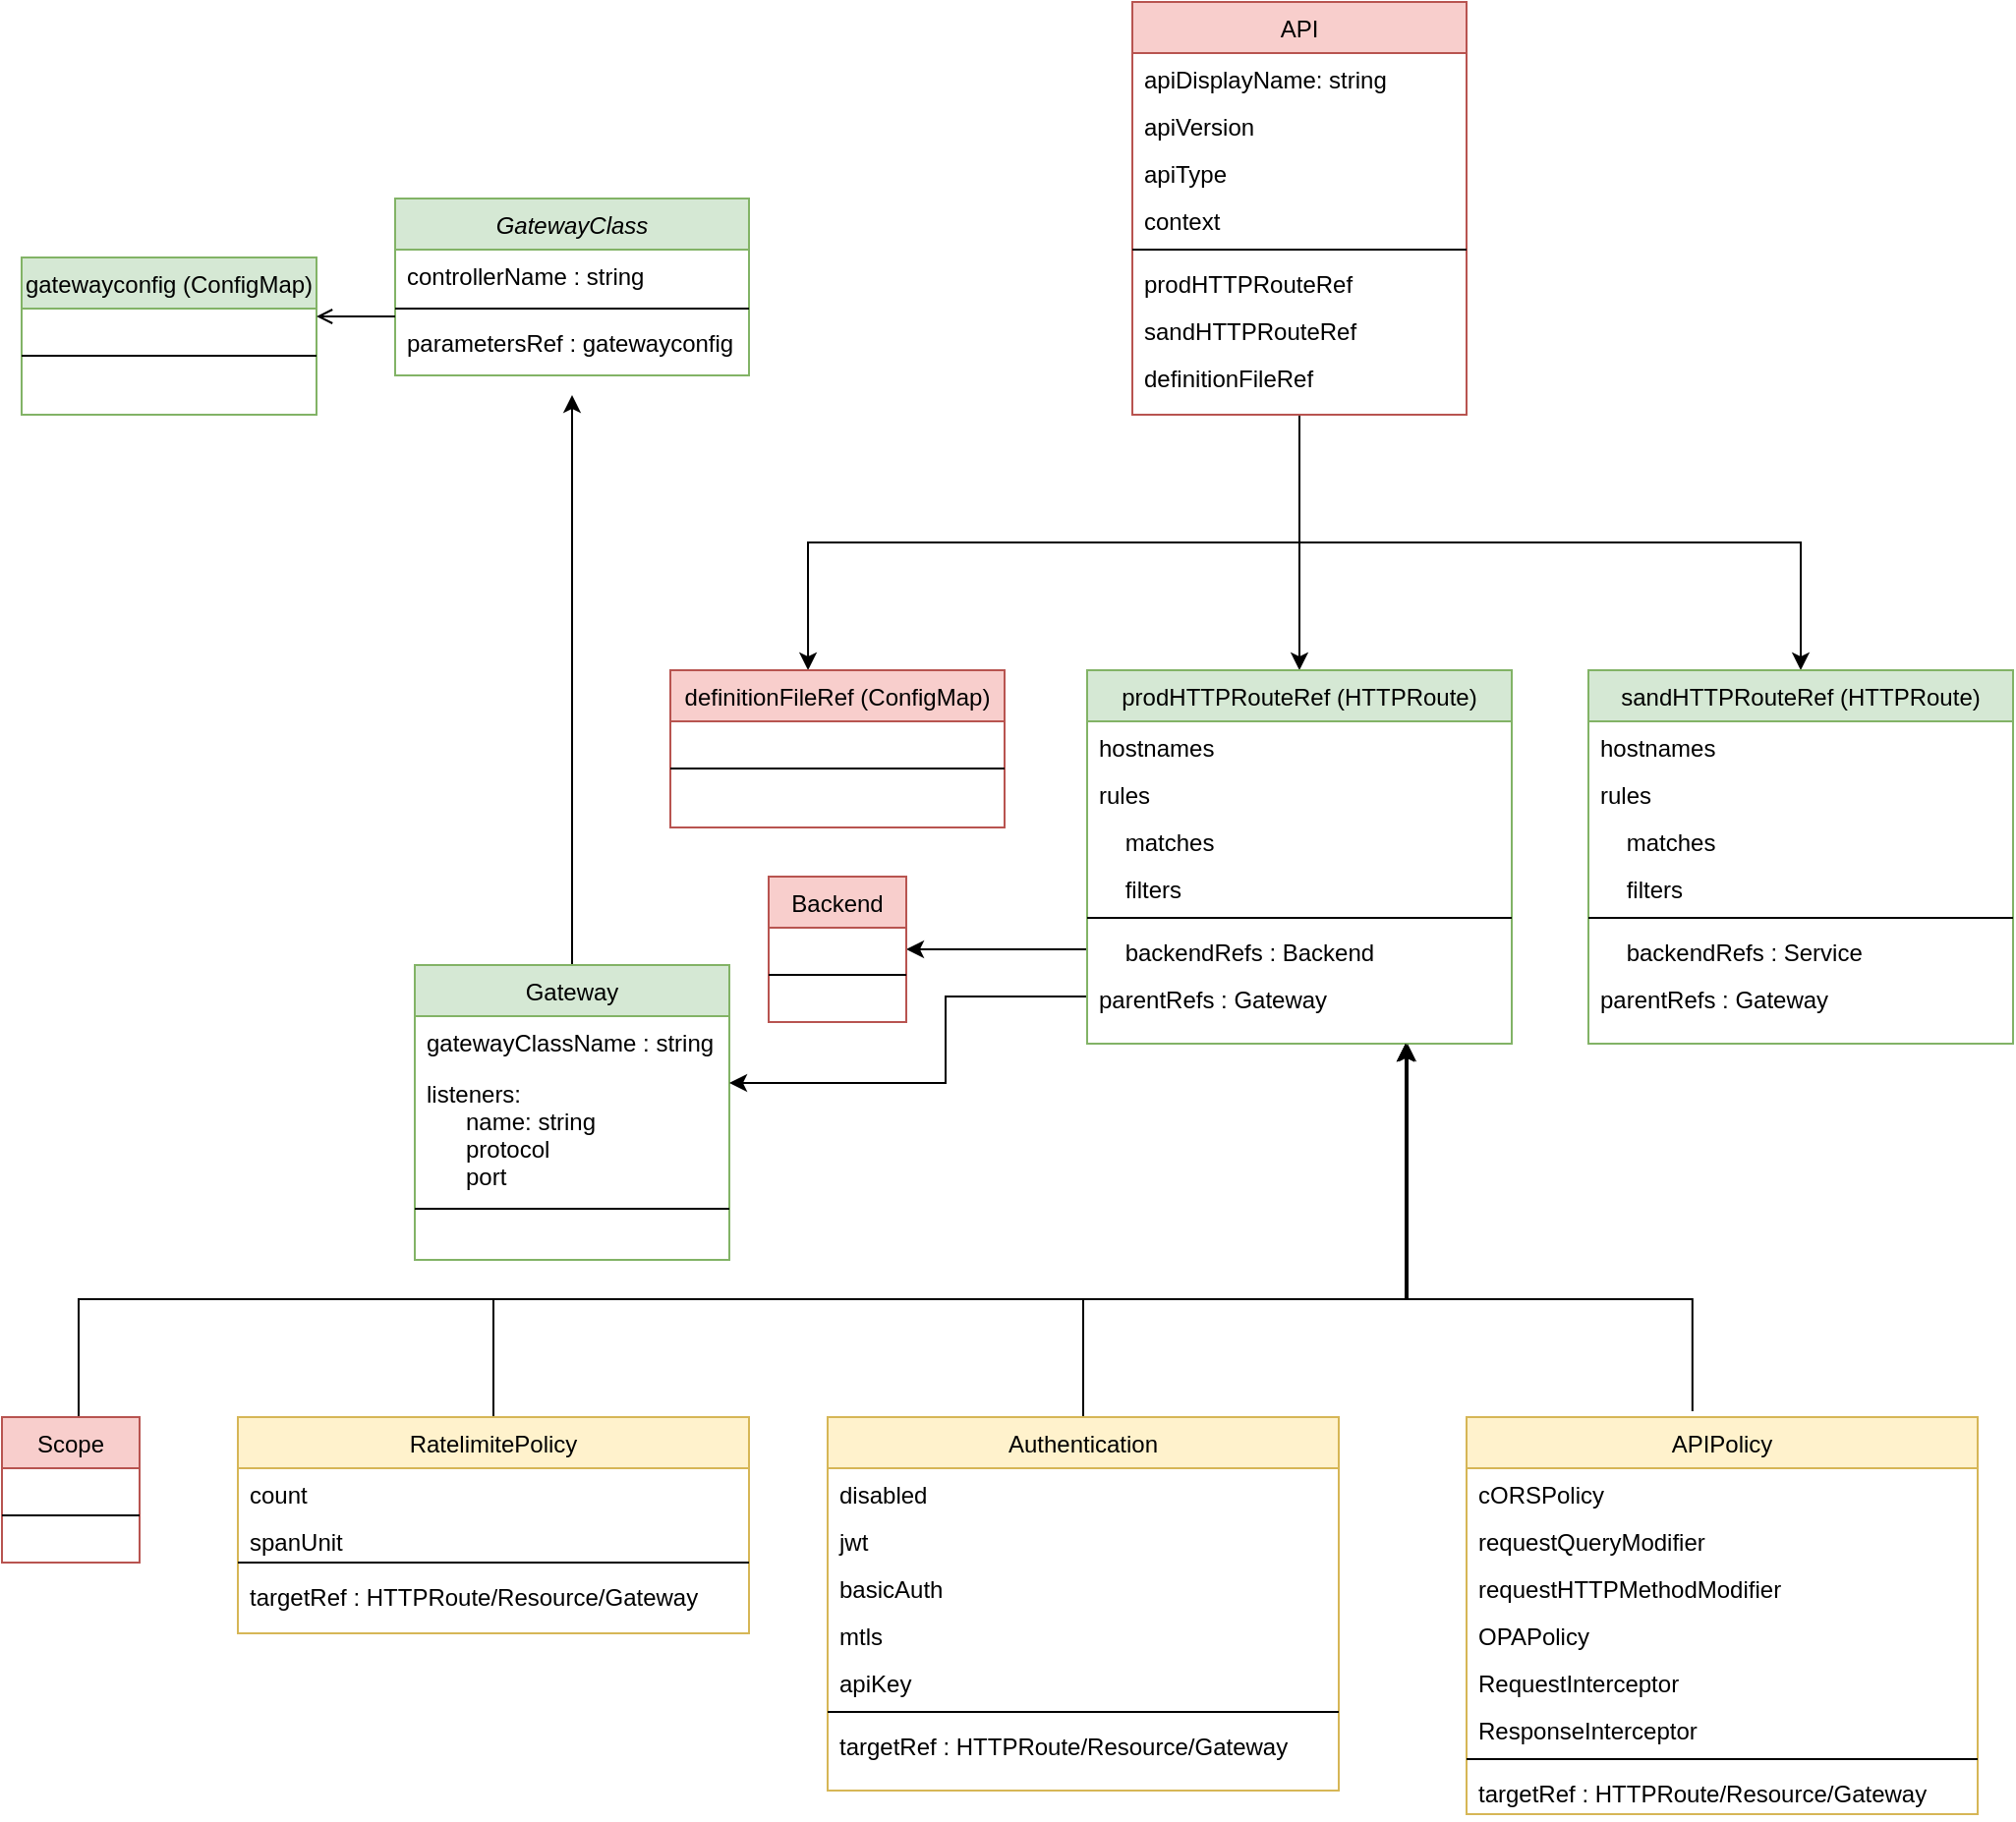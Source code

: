 <mxfile version="20.8.5" type="device"><diagram id="C5RBs43oDa-KdzZeNtuy" name="Page-1"><mxGraphModel dx="2069" dy="828" grid="1" gridSize="10" guides="1" tooltips="1" connect="1" arrows="1" fold="1" page="1" pageScale="1" pageWidth="827" pageHeight="1169" math="0" shadow="0"><root><mxCell id="WIyWlLk6GJQsqaUBKTNV-0"/><mxCell id="WIyWlLk6GJQsqaUBKTNV-1" parent="WIyWlLk6GJQsqaUBKTNV-0"/><mxCell id="nmCX1HU52F9oMf6bqaSX-96" style="edgeStyle=orthogonalEdgeStyle;rounded=0;orthogonalLoop=1;jettySize=auto;html=1;" parent="WIyWlLk6GJQsqaUBKTNV-1" source="zkfFHV4jXpPFQw0GAbJ--6" edge="1"><mxGeometry relative="1" as="geometry"><mxPoint x="-60" y="470" as="targetPoint"/></mxGeometry></mxCell><mxCell id="zkfFHV4jXpPFQw0GAbJ--6" value="Gateway" style="swimlane;fontStyle=0;align=center;verticalAlign=top;childLayout=stackLayout;horizontal=1;startSize=26;horizontalStack=0;resizeParent=1;resizeLast=0;collapsible=1;marginBottom=0;rounded=0;shadow=0;strokeWidth=1;fillColor=#d5e8d4;strokeColor=#82b366;" parent="WIyWlLk6GJQsqaUBKTNV-1" vertex="1"><mxGeometry x="-140" y="760" width="160" height="150" as="geometry"><mxRectangle x="130" y="380" width="160" height="26" as="alternateBounds"/></mxGeometry></mxCell><mxCell id="zkfFHV4jXpPFQw0GAbJ--7" value="gatewayClassName : string" style="text;align=left;verticalAlign=top;spacingLeft=4;spacingRight=4;overflow=hidden;rotatable=0;points=[[0,0.5],[1,0.5]];portConstraint=eastwest;" parent="zkfFHV4jXpPFQw0GAbJ--6" vertex="1"><mxGeometry y="26" width="160" height="26" as="geometry"/></mxCell><mxCell id="zkfFHV4jXpPFQw0GAbJ--8" value="listeners:&#10;      name: string&#10;      protocol&#10;      port&#10;" style="text;align=left;verticalAlign=top;spacingLeft=4;spacingRight=4;overflow=hidden;rotatable=0;points=[[0,0.5],[1,0.5]];portConstraint=eastwest;rounded=0;shadow=0;html=0;" parent="zkfFHV4jXpPFQw0GAbJ--6" vertex="1"><mxGeometry y="52" width="160" height="68" as="geometry"/></mxCell><mxCell id="zkfFHV4jXpPFQw0GAbJ--9" value="" style="line;html=1;strokeWidth=1;align=left;verticalAlign=middle;spacingTop=-1;spacingLeft=3;spacingRight=3;rotatable=0;labelPosition=right;points=[];portConstraint=eastwest;" parent="zkfFHV4jXpPFQw0GAbJ--6" vertex="1"><mxGeometry y="120" width="160" height="8" as="geometry"/></mxCell><mxCell id="nmCX1HU52F9oMf6bqaSX-47" style="edgeStyle=orthogonalEdgeStyle;rounded=0;orthogonalLoop=1;jettySize=auto;html=1;exitX=0.5;exitY=1;exitDx=0;exitDy=0;entryX=0.412;entryY=0;entryDx=0;entryDy=0;entryPerimeter=0;" parent="WIyWlLk6GJQsqaUBKTNV-1" source="zkfFHV4jXpPFQw0GAbJ--13" target="nmCX1HU52F9oMf6bqaSX-29" edge="1"><mxGeometry relative="1" as="geometry"><mxPoint x="395" y="560" as="targetPoint"/><Array as="points"><mxPoint x="310" y="545"/><mxPoint x="60" y="545"/></Array></mxGeometry></mxCell><mxCell id="nmCX1HU52F9oMf6bqaSX-48" style="edgeStyle=orthogonalEdgeStyle;rounded=0;orthogonalLoop=1;jettySize=auto;html=1;exitX=0.5;exitY=1;exitDx=0;exitDy=0;" parent="WIyWlLk6GJQsqaUBKTNV-1" source="zkfFHV4jXpPFQw0GAbJ--13" target="nmCX1HU52F9oMf6bqaSX-19" edge="1"><mxGeometry relative="1" as="geometry"><Array as="points"><mxPoint x="310" y="570"/><mxPoint x="310" y="570"/></Array></mxGeometry></mxCell><mxCell id="nmCX1HU52F9oMf6bqaSX-49" style="edgeStyle=orthogonalEdgeStyle;rounded=0;orthogonalLoop=1;jettySize=auto;html=1;exitX=0.75;exitY=1;exitDx=0;exitDy=0;entryX=0.5;entryY=0;entryDx=0;entryDy=0;" parent="WIyWlLk6GJQsqaUBKTNV-1" source="zkfFHV4jXpPFQw0GAbJ--13" target="nmCX1HU52F9oMf6bqaSX-35" edge="1"><mxGeometry relative="1" as="geometry"><Array as="points"><mxPoint x="310" y="480"/><mxPoint x="310" y="545"/><mxPoint x="565" y="545"/></Array></mxGeometry></mxCell><mxCell id="zkfFHV4jXpPFQw0GAbJ--13" value="API" style="swimlane;fontStyle=0;align=center;verticalAlign=top;childLayout=stackLayout;horizontal=1;startSize=26;horizontalStack=0;resizeParent=1;resizeLast=0;collapsible=1;marginBottom=0;rounded=0;shadow=0;strokeWidth=1;fillColor=#f8cecc;strokeColor=#b85450;" parent="WIyWlLk6GJQsqaUBKTNV-1" vertex="1"><mxGeometry x="225" y="270" width="170" height="210" as="geometry"><mxRectangle x="340" y="380" width="170" height="26" as="alternateBounds"/></mxGeometry></mxCell><mxCell id="zkfFHV4jXpPFQw0GAbJ--14" value="apiDisplayName: string" style="text;align=left;verticalAlign=top;spacingLeft=4;spacingRight=4;overflow=hidden;rotatable=0;points=[[0,0.5],[1,0.5]];portConstraint=eastwest;" parent="zkfFHV4jXpPFQw0GAbJ--13" vertex="1"><mxGeometry y="26" width="170" height="24" as="geometry"/></mxCell><mxCell id="nmCX1HU52F9oMf6bqaSX-13" value="apiVersion" style="text;align=left;verticalAlign=top;spacingLeft=4;spacingRight=4;overflow=hidden;rotatable=0;points=[[0,0.5],[1,0.5]];portConstraint=eastwest;" parent="zkfFHV4jXpPFQw0GAbJ--13" vertex="1"><mxGeometry y="50" width="170" height="24" as="geometry"/></mxCell><mxCell id="nmCX1HU52F9oMf6bqaSX-17" value="apiType" style="text;align=left;verticalAlign=top;spacingLeft=4;spacingRight=4;overflow=hidden;rotatable=0;points=[[0,0.5],[1,0.5]];portConstraint=eastwest;" parent="zkfFHV4jXpPFQw0GAbJ--13" vertex="1"><mxGeometry y="74" width="170" height="24" as="geometry"/></mxCell><mxCell id="nmCX1HU52F9oMf6bqaSX-18" value="context" style="text;align=left;verticalAlign=top;spacingLeft=4;spacingRight=4;overflow=hidden;rotatable=0;points=[[0,0.5],[1,0.5]];portConstraint=eastwest;" parent="zkfFHV4jXpPFQw0GAbJ--13" vertex="1"><mxGeometry y="98" width="170" height="24" as="geometry"/></mxCell><mxCell id="zkfFHV4jXpPFQw0GAbJ--15" value="" style="line;html=1;strokeWidth=1;align=left;verticalAlign=middle;spacingTop=-1;spacingLeft=3;spacingRight=3;rotatable=0;labelPosition=right;points=[];portConstraint=eastwest;" parent="zkfFHV4jXpPFQw0GAbJ--13" vertex="1"><mxGeometry y="122" width="170" height="8" as="geometry"/></mxCell><mxCell id="nmCX1HU52F9oMf6bqaSX-15" value="prodHTTPRouteRef" style="text;align=left;verticalAlign=top;spacingLeft=4;spacingRight=4;overflow=hidden;rotatable=0;points=[[0,0.5],[1,0.5]];portConstraint=eastwest;" parent="zkfFHV4jXpPFQw0GAbJ--13" vertex="1"><mxGeometry y="130" width="170" height="24" as="geometry"/></mxCell><mxCell id="nmCX1HU52F9oMf6bqaSX-16" value="sandHTTPRouteRef" style="text;align=left;verticalAlign=top;spacingLeft=4;spacingRight=4;overflow=hidden;rotatable=0;points=[[0,0.5],[1,0.5]];portConstraint=eastwest;" parent="zkfFHV4jXpPFQw0GAbJ--13" vertex="1"><mxGeometry y="154" width="170" height="24" as="geometry"/></mxCell><mxCell id="nmCX1HU52F9oMf6bqaSX-14" value="definitionFileRef" style="text;align=left;verticalAlign=top;spacingLeft=4;spacingRight=4;overflow=hidden;rotatable=0;points=[[0,0.5],[1,0.5]];portConstraint=eastwest;" parent="zkfFHV4jXpPFQw0GAbJ--13" vertex="1"><mxGeometry y="178" width="170" height="24" as="geometry"/></mxCell><mxCell id="nmCX1HU52F9oMf6bqaSX-54" style="edgeStyle=orthogonalEdgeStyle;rounded=0;orthogonalLoop=1;jettySize=auto;html=1;exitX=0;exitY=0.5;exitDx=0;exitDy=0;" parent="WIyWlLk6GJQsqaUBKTNV-1" source="nmCX1HU52F9oMf6bqaSX-20" target="zkfFHV4jXpPFQw0GAbJ--8" edge="1"><mxGeometry relative="1" as="geometry"><mxPoint x="780" y="890" as="targetPoint"/><Array as="points"><mxPoint x="130" y="776"/><mxPoint x="130" y="820"/></Array></mxGeometry></mxCell><mxCell id="nmCX1HU52F9oMf6bqaSX-58" style="edgeStyle=orthogonalEdgeStyle;rounded=0;orthogonalLoop=1;jettySize=auto;html=1;entryX=1;entryY=0.5;entryDx=0;entryDy=0;" parent="WIyWlLk6GJQsqaUBKTNV-1" source="nmCX1HU52F9oMf6bqaSX-25" target="nmCX1HU52F9oMf6bqaSX-56" edge="1"><mxGeometry relative="1" as="geometry"/></mxCell><mxCell id="nmCX1HU52F9oMf6bqaSX-19" value="prodHTTPRouteRef (HTTPRoute)" style="swimlane;fontStyle=0;align=center;verticalAlign=top;childLayout=stackLayout;horizontal=1;startSize=26;horizontalStack=0;resizeParent=1;resizeLast=0;collapsible=1;marginBottom=0;rounded=0;shadow=0;strokeWidth=1;fillColor=#d5e8d4;strokeColor=#82b366;" parent="WIyWlLk6GJQsqaUBKTNV-1" vertex="1"><mxGeometry x="202" y="610" width="216" height="190" as="geometry"><mxRectangle x="340" y="380" width="170" height="26" as="alternateBounds"/></mxGeometry></mxCell><mxCell id="nmCX1HU52F9oMf6bqaSX-21" value="hostnames" style="text;align=left;verticalAlign=top;spacingLeft=4;spacingRight=4;overflow=hidden;rotatable=0;points=[[0,0.5],[1,0.5]];portConstraint=eastwest;" parent="nmCX1HU52F9oMf6bqaSX-19" vertex="1"><mxGeometry y="26" width="216" height="24" as="geometry"/></mxCell><mxCell id="nmCX1HU52F9oMf6bqaSX-22" value="rules" style="text;align=left;verticalAlign=top;spacingLeft=4;spacingRight=4;overflow=hidden;rotatable=0;points=[[0,0.5],[1,0.5]];portConstraint=eastwest;" parent="nmCX1HU52F9oMf6bqaSX-19" vertex="1"><mxGeometry y="50" width="216" height="24" as="geometry"/></mxCell><mxCell id="nmCX1HU52F9oMf6bqaSX-23" value="    matches " style="text;align=left;verticalAlign=top;spacingLeft=4;spacingRight=4;overflow=hidden;rotatable=0;points=[[0,0.5],[1,0.5]];portConstraint=eastwest;" parent="nmCX1HU52F9oMf6bqaSX-19" vertex="1"><mxGeometry y="74" width="216" height="24" as="geometry"/></mxCell><mxCell id="nmCX1HU52F9oMf6bqaSX-34" value="    filters " style="text;align=left;verticalAlign=top;spacingLeft=4;spacingRight=4;overflow=hidden;rotatable=0;points=[[0,0.5],[1,0.5]];portConstraint=eastwest;" parent="nmCX1HU52F9oMf6bqaSX-19" vertex="1"><mxGeometry y="98" width="216" height="24" as="geometry"/></mxCell><mxCell id="nmCX1HU52F9oMf6bqaSX-24" value="" style="line;html=1;strokeWidth=1;align=left;verticalAlign=middle;spacingTop=-1;spacingLeft=3;spacingRight=3;rotatable=0;labelPosition=right;points=[];portConstraint=eastwest;" parent="nmCX1HU52F9oMf6bqaSX-19" vertex="1"><mxGeometry y="122" width="216" height="8" as="geometry"/></mxCell><mxCell id="nmCX1HU52F9oMf6bqaSX-25" value="    backendRefs : Backend" style="text;align=left;verticalAlign=top;spacingLeft=4;spacingRight=4;overflow=hidden;rotatable=0;points=[[0,0.5],[1,0.5]];portConstraint=eastwest;" parent="nmCX1HU52F9oMf6bqaSX-19" vertex="1"><mxGeometry y="130" width="216" height="24" as="geometry"/></mxCell><mxCell id="nmCX1HU52F9oMf6bqaSX-20" value="parentRefs : Gateway" style="text;align=left;verticalAlign=top;spacingLeft=4;spacingRight=4;overflow=hidden;rotatable=0;points=[[0,0.5],[1,0.5]];portConstraint=eastwest;" parent="nmCX1HU52F9oMf6bqaSX-19" vertex="1"><mxGeometry y="154" width="216" height="24" as="geometry"/></mxCell><mxCell id="nmCX1HU52F9oMf6bqaSX-29" value="definitionFileRef (ConfigMap)" style="swimlane;fontStyle=0;align=center;verticalAlign=top;childLayout=stackLayout;horizontal=1;startSize=26;horizontalStack=0;resizeParent=1;resizeLast=0;collapsible=1;marginBottom=0;rounded=0;shadow=0;strokeWidth=1;fillColor=#f8cecc;strokeColor=#b85450;" parent="WIyWlLk6GJQsqaUBKTNV-1" vertex="1"><mxGeometry x="-10" y="610" width="170" height="80" as="geometry"><mxRectangle x="550" y="140" width="160" height="26" as="alternateBounds"/></mxGeometry></mxCell><mxCell id="nmCX1HU52F9oMf6bqaSX-30" value="" style="line;html=1;strokeWidth=1;align=left;verticalAlign=middle;spacingTop=-1;spacingLeft=3;spacingRight=3;rotatable=0;labelPosition=right;points=[];portConstraint=eastwest;" parent="nmCX1HU52F9oMf6bqaSX-29" vertex="1"><mxGeometry y="26" width="170" height="48" as="geometry"/></mxCell><mxCell id="nmCX1HU52F9oMf6bqaSX-35" value="sandHTTPRouteRef (HTTPRoute)" style="swimlane;fontStyle=0;align=center;verticalAlign=top;childLayout=stackLayout;horizontal=1;startSize=26;horizontalStack=0;resizeParent=1;resizeLast=0;collapsible=1;marginBottom=0;rounded=0;shadow=0;strokeWidth=1;fillColor=#d5e8d4;strokeColor=#82b366;" parent="WIyWlLk6GJQsqaUBKTNV-1" vertex="1"><mxGeometry x="457" y="610" width="216" height="190" as="geometry"><mxRectangle x="340" y="380" width="170" height="26" as="alternateBounds"/></mxGeometry></mxCell><mxCell id="nmCX1HU52F9oMf6bqaSX-37" value="hostnames" style="text;align=left;verticalAlign=top;spacingLeft=4;spacingRight=4;overflow=hidden;rotatable=0;points=[[0,0.5],[1,0.5]];portConstraint=eastwest;" parent="nmCX1HU52F9oMf6bqaSX-35" vertex="1"><mxGeometry y="26" width="216" height="24" as="geometry"/></mxCell><mxCell id="nmCX1HU52F9oMf6bqaSX-38" value="rules" style="text;align=left;verticalAlign=top;spacingLeft=4;spacingRight=4;overflow=hidden;rotatable=0;points=[[0,0.5],[1,0.5]];portConstraint=eastwest;" parent="nmCX1HU52F9oMf6bqaSX-35" vertex="1"><mxGeometry y="50" width="216" height="24" as="geometry"/></mxCell><mxCell id="nmCX1HU52F9oMf6bqaSX-39" value="    matches " style="text;align=left;verticalAlign=top;spacingLeft=4;spacingRight=4;overflow=hidden;rotatable=0;points=[[0,0.5],[1,0.5]];portConstraint=eastwest;" parent="nmCX1HU52F9oMf6bqaSX-35" vertex="1"><mxGeometry y="74" width="216" height="24" as="geometry"/></mxCell><mxCell id="nmCX1HU52F9oMf6bqaSX-40" value="    filters" style="text;align=left;verticalAlign=top;spacingLeft=4;spacingRight=4;overflow=hidden;rotatable=0;points=[[0,0.5],[1,0.5]];portConstraint=eastwest;" parent="nmCX1HU52F9oMf6bqaSX-35" vertex="1"><mxGeometry y="98" width="216" height="24" as="geometry"/></mxCell><mxCell id="nmCX1HU52F9oMf6bqaSX-42" value="" style="line;html=1;strokeWidth=1;align=left;verticalAlign=middle;spacingTop=-1;spacingLeft=3;spacingRight=3;rotatable=0;labelPosition=right;points=[];portConstraint=eastwest;" parent="nmCX1HU52F9oMf6bqaSX-35" vertex="1"><mxGeometry y="122" width="216" height="8" as="geometry"/></mxCell><mxCell id="nmCX1HU52F9oMf6bqaSX-41" value="    backendRefs : Service" style="text;align=left;verticalAlign=top;spacingLeft=4;spacingRight=4;overflow=hidden;rotatable=0;points=[[0,0.5],[1,0.5]];portConstraint=eastwest;" parent="nmCX1HU52F9oMf6bqaSX-35" vertex="1"><mxGeometry y="130" width="216" height="24" as="geometry"/></mxCell><mxCell id="nmCX1HU52F9oMf6bqaSX-36" value="parentRefs : Gateway" style="text;align=left;verticalAlign=top;spacingLeft=4;spacingRight=4;overflow=hidden;rotatable=0;points=[[0,0.5],[1,0.5]];portConstraint=eastwest;" parent="nmCX1HU52F9oMf6bqaSX-35" vertex="1"><mxGeometry y="154" width="216" height="24" as="geometry"/></mxCell><mxCell id="nmCX1HU52F9oMf6bqaSX-56" value="Backend" style="swimlane;fontStyle=0;align=center;verticalAlign=top;childLayout=stackLayout;horizontal=1;startSize=26;horizontalStack=0;resizeParent=1;resizeLast=0;collapsible=1;marginBottom=0;rounded=0;shadow=0;strokeWidth=1;fillColor=#f8cecc;strokeColor=#b85450;" parent="WIyWlLk6GJQsqaUBKTNV-1" vertex="1"><mxGeometry x="40" y="715" width="70" height="74" as="geometry"><mxRectangle x="550" y="140" width="160" height="26" as="alternateBounds"/></mxGeometry></mxCell><mxCell id="nmCX1HU52F9oMf6bqaSX-57" value="" style="line;html=1;strokeWidth=1;align=left;verticalAlign=middle;spacingTop=-1;spacingLeft=3;spacingRight=3;rotatable=0;labelPosition=right;points=[];portConstraint=eastwest;" parent="nmCX1HU52F9oMf6bqaSX-56" vertex="1"><mxGeometry y="26" width="70" height="48" as="geometry"/></mxCell><mxCell id="nmCX1HU52F9oMf6bqaSX-75" style="edgeStyle=orthogonalEdgeStyle;rounded=0;orthogonalLoop=1;jettySize=auto;html=1;exitX=0.5;exitY=0;exitDx=0;exitDy=0;" parent="WIyWlLk6GJQsqaUBKTNV-1" source="nmCX1HU52F9oMf6bqaSX-67" edge="1"><mxGeometry relative="1" as="geometry"><mxPoint x="365" y="800" as="targetPoint"/><mxPoint x="345" y="1076" as="sourcePoint"/><Array as="points"><mxPoint x="200" y="930"/><mxPoint x="365" y="930"/></Array></mxGeometry></mxCell><mxCell id="nmCX1HU52F9oMf6bqaSX-67" value="Authentication" style="swimlane;fontStyle=0;align=center;verticalAlign=top;childLayout=stackLayout;horizontal=1;startSize=26;horizontalStack=0;resizeParent=1;resizeLast=0;collapsible=1;marginBottom=0;rounded=0;shadow=0;strokeWidth=1;fillColor=#fff2cc;strokeColor=#d6b656;" parent="WIyWlLk6GJQsqaUBKTNV-1" vertex="1"><mxGeometry x="70" y="990" width="260" height="190" as="geometry"><mxRectangle x="340" y="380" width="170" height="26" as="alternateBounds"/></mxGeometry></mxCell><mxCell id="nmCX1HU52F9oMf6bqaSX-69" value="disabled" style="text;align=left;verticalAlign=top;spacingLeft=4;spacingRight=4;overflow=hidden;rotatable=0;points=[[0,0.5],[1,0.5]];portConstraint=eastwest;" parent="nmCX1HU52F9oMf6bqaSX-67" vertex="1"><mxGeometry y="26" width="260" height="24" as="geometry"/></mxCell><mxCell id="nmCX1HU52F9oMf6bqaSX-68" value="jwt" style="text;align=left;verticalAlign=top;spacingLeft=4;spacingRight=4;overflow=hidden;rotatable=0;points=[[0,0.5],[1,0.5]];portConstraint=eastwest;" parent="nmCX1HU52F9oMf6bqaSX-67" vertex="1"><mxGeometry y="50" width="260" height="24" as="geometry"/></mxCell><mxCell id="nmCX1HU52F9oMf6bqaSX-70" value="basicAuth" style="text;align=left;verticalAlign=top;spacingLeft=4;spacingRight=4;overflow=hidden;rotatable=0;points=[[0,0.5],[1,0.5]];portConstraint=eastwest;" parent="nmCX1HU52F9oMf6bqaSX-67" vertex="1"><mxGeometry y="74" width="260" height="24" as="geometry"/></mxCell><mxCell id="nmCX1HU52F9oMf6bqaSX-71" value="mtls" style="text;align=left;verticalAlign=top;spacingLeft=4;spacingRight=4;overflow=hidden;rotatable=0;points=[[0,0.5],[1,0.5]];portConstraint=eastwest;" parent="nmCX1HU52F9oMf6bqaSX-67" vertex="1"><mxGeometry y="98" width="260" height="24" as="geometry"/></mxCell><mxCell id="nmCX1HU52F9oMf6bqaSX-76" value="apiKey" style="text;align=left;verticalAlign=top;spacingLeft=4;spacingRight=4;overflow=hidden;rotatable=0;points=[[0,0.5],[1,0.5]];portConstraint=eastwest;" parent="nmCX1HU52F9oMf6bqaSX-67" vertex="1"><mxGeometry y="122" width="260" height="24" as="geometry"/></mxCell><mxCell id="nmCX1HU52F9oMf6bqaSX-72" value="" style="line;html=1;strokeWidth=1;align=left;verticalAlign=middle;spacingTop=-1;spacingLeft=3;spacingRight=3;rotatable=0;labelPosition=right;points=[];portConstraint=eastwest;" parent="nmCX1HU52F9oMf6bqaSX-67" vertex="1"><mxGeometry y="146" width="260" height="8" as="geometry"/></mxCell><mxCell id="nmCX1HU52F9oMf6bqaSX-73" value="targetRef : HTTPRoute/Resource/Gateway" style="text;align=left;verticalAlign=top;spacingLeft=4;spacingRight=4;overflow=hidden;rotatable=0;points=[[0,0.5],[1,0.5]];portConstraint=eastwest;" parent="nmCX1HU52F9oMf6bqaSX-67" vertex="1"><mxGeometry y="154" width="260" height="24" as="geometry"/></mxCell><mxCell id="nmCX1HU52F9oMf6bqaSX-78" value="APIPolicy" style="swimlane;fontStyle=0;align=center;verticalAlign=top;childLayout=stackLayout;horizontal=1;startSize=26;horizontalStack=0;resizeParent=1;resizeLast=0;collapsible=1;marginBottom=0;rounded=0;shadow=0;strokeWidth=1;fillColor=#fff2cc;strokeColor=#d6b656;" parent="WIyWlLk6GJQsqaUBKTNV-1" vertex="1"><mxGeometry x="395" y="990" width="260" height="202" as="geometry"><mxRectangle x="340" y="380" width="170" height="26" as="alternateBounds"/></mxGeometry></mxCell><mxCell id="nmCX1HU52F9oMf6bqaSX-79" value="cORSPolicy" style="text;align=left;verticalAlign=top;spacingLeft=4;spacingRight=4;overflow=hidden;rotatable=0;points=[[0,0.5],[1,0.5]];portConstraint=eastwest;" parent="nmCX1HU52F9oMf6bqaSX-78" vertex="1"><mxGeometry y="26" width="260" height="24" as="geometry"/></mxCell><mxCell id="nmCX1HU52F9oMf6bqaSX-80" value="requestQueryModifier" style="text;align=left;verticalAlign=top;spacingLeft=4;spacingRight=4;overflow=hidden;rotatable=0;points=[[0,0.5],[1,0.5]];portConstraint=eastwest;" parent="nmCX1HU52F9oMf6bqaSX-78" vertex="1"><mxGeometry y="50" width="260" height="24" as="geometry"/></mxCell><mxCell id="nmCX1HU52F9oMf6bqaSX-81" value="requestHTTPMethodModifier" style="text;align=left;verticalAlign=top;spacingLeft=4;spacingRight=4;overflow=hidden;rotatable=0;points=[[0,0.5],[1,0.5]];portConstraint=eastwest;" parent="nmCX1HU52F9oMf6bqaSX-78" vertex="1"><mxGeometry y="74" width="260" height="24" as="geometry"/></mxCell><mxCell id="nmCX1HU52F9oMf6bqaSX-82" value="OPAPolicy" style="text;align=left;verticalAlign=top;spacingLeft=4;spacingRight=4;overflow=hidden;rotatable=0;points=[[0,0.5],[1,0.5]];portConstraint=eastwest;" parent="nmCX1HU52F9oMf6bqaSX-78" vertex="1"><mxGeometry y="98" width="260" height="24" as="geometry"/></mxCell><mxCell id="nmCX1HU52F9oMf6bqaSX-83" value="RequestInterceptor" style="text;align=left;verticalAlign=top;spacingLeft=4;spacingRight=4;overflow=hidden;rotatable=0;points=[[0,0.5],[1,0.5]];portConstraint=eastwest;" parent="nmCX1HU52F9oMf6bqaSX-78" vertex="1"><mxGeometry y="122" width="260" height="24" as="geometry"/></mxCell><mxCell id="nmCX1HU52F9oMf6bqaSX-84" value="ResponseInterceptor" style="text;align=left;verticalAlign=top;spacingLeft=4;spacingRight=4;overflow=hidden;rotatable=0;points=[[0,0.5],[1,0.5]];portConstraint=eastwest;" parent="nmCX1HU52F9oMf6bqaSX-78" vertex="1"><mxGeometry y="146" width="260" height="24" as="geometry"/></mxCell><mxCell id="nmCX1HU52F9oMf6bqaSX-85" value="" style="line;html=1;strokeWidth=1;align=left;verticalAlign=middle;spacingTop=-1;spacingLeft=3;spacingRight=3;rotatable=0;labelPosition=right;points=[];portConstraint=eastwest;" parent="nmCX1HU52F9oMf6bqaSX-78" vertex="1"><mxGeometry y="170" width="260" height="8" as="geometry"/></mxCell><mxCell id="nmCX1HU52F9oMf6bqaSX-86" value="targetRef : HTTPRoute/Resource/Gateway" style="text;align=left;verticalAlign=top;spacingLeft=4;spacingRight=4;overflow=hidden;rotatable=0;points=[[0,0.5],[1,0.5]];portConstraint=eastwest;" parent="nmCX1HU52F9oMf6bqaSX-78" vertex="1"><mxGeometry y="178" width="260" height="24" as="geometry"/></mxCell><mxCell id="nmCX1HU52F9oMf6bqaSX-87" value="GatewayClass" style="swimlane;fontStyle=2;align=center;verticalAlign=top;childLayout=stackLayout;horizontal=1;startSize=26;horizontalStack=0;resizeParent=1;resizeLast=0;collapsible=1;marginBottom=0;rounded=0;shadow=0;strokeWidth=1;fillColor=#d5e8d4;strokeColor=#82b366;" parent="WIyWlLk6GJQsqaUBKTNV-1" vertex="1"><mxGeometry x="-150" y="370" width="180" height="90" as="geometry"><mxRectangle x="230" y="140" width="160" height="26" as="alternateBounds"/></mxGeometry></mxCell><mxCell id="nmCX1HU52F9oMf6bqaSX-88" value="controllerName : string" style="text;align=left;verticalAlign=top;spacingLeft=4;spacingRight=4;overflow=hidden;rotatable=0;points=[[0,0.5],[1,0.5]];portConstraint=eastwest;" parent="nmCX1HU52F9oMf6bqaSX-87" vertex="1"><mxGeometry y="26" width="180" height="26" as="geometry"/></mxCell><mxCell id="nmCX1HU52F9oMf6bqaSX-89" value="" style="line;html=1;strokeWidth=1;align=left;verticalAlign=middle;spacingTop=-1;spacingLeft=3;spacingRight=3;rotatable=0;labelPosition=right;points=[];portConstraint=eastwest;" parent="nmCX1HU52F9oMf6bqaSX-87" vertex="1"><mxGeometry y="52" width="180" height="8" as="geometry"/></mxCell><mxCell id="nmCX1HU52F9oMf6bqaSX-90" value="parametersRef : gatewayconfig" style="text;align=left;verticalAlign=top;spacingLeft=4;spacingRight=4;overflow=hidden;rotatable=0;points=[[0,0.5],[1,0.5]];portConstraint=eastwest;" parent="nmCX1HU52F9oMf6bqaSX-87" vertex="1"><mxGeometry y="60" width="180" height="30" as="geometry"/></mxCell><mxCell id="nmCX1HU52F9oMf6bqaSX-91" value="gatewayconfig (ConfigMap)" style="swimlane;fontStyle=0;align=center;verticalAlign=top;childLayout=stackLayout;horizontal=1;startSize=26;horizontalStack=0;resizeParent=1;resizeLast=0;collapsible=1;marginBottom=0;rounded=0;shadow=0;strokeWidth=1;fillColor=#d5e8d4;strokeColor=#82b366;" parent="WIyWlLk6GJQsqaUBKTNV-1" vertex="1"><mxGeometry x="-340" y="400" width="150" height="80" as="geometry"><mxRectangle x="550" y="140" width="160" height="26" as="alternateBounds"/></mxGeometry></mxCell><mxCell id="nmCX1HU52F9oMf6bqaSX-92" value="" style="line;html=1;strokeWidth=1;align=left;verticalAlign=middle;spacingTop=-1;spacingLeft=3;spacingRight=3;rotatable=0;labelPosition=right;points=[];portConstraint=eastwest;" parent="nmCX1HU52F9oMf6bqaSX-91" vertex="1"><mxGeometry y="26" width="150" height="48" as="geometry"/></mxCell><mxCell id="nmCX1HU52F9oMf6bqaSX-93" value="" style="endArrow=open;shadow=0;strokeWidth=1;rounded=0;endFill=1;edgeStyle=elbowEdgeStyle;elbow=vertical;" parent="WIyWlLk6GJQsqaUBKTNV-1" source="nmCX1HU52F9oMf6bqaSX-87" target="nmCX1HU52F9oMf6bqaSX-91" edge="1"><mxGeometry x="0.5" y="41" relative="1" as="geometry"><mxPoint x="-75" y="392" as="sourcePoint"/><mxPoint x="85" y="392" as="targetPoint"/><mxPoint x="-40" y="32" as="offset"/></mxGeometry></mxCell><mxCell id="nmCX1HU52F9oMf6bqaSX-94" value="" style="resizable=0;align=left;verticalAlign=bottom;labelBackgroundColor=none;fontSize=12;" parent="nmCX1HU52F9oMf6bqaSX-93" connectable="0" vertex="1"><mxGeometry x="-1" relative="1" as="geometry"><mxPoint y="4" as="offset"/></mxGeometry></mxCell><mxCell id="nmCX1HU52F9oMf6bqaSX-95" value="" style="resizable=0;align=right;verticalAlign=bottom;labelBackgroundColor=none;fontSize=12;" parent="nmCX1HU52F9oMf6bqaSX-93" connectable="0" vertex="1"><mxGeometry x="1" relative="1" as="geometry"><mxPoint x="-7" y="4" as="offset"/></mxGeometry></mxCell><mxCell id="nmCX1HU52F9oMf6bqaSX-97" style="edgeStyle=orthogonalEdgeStyle;rounded=0;orthogonalLoop=1;jettySize=auto;html=1;exitX=0.442;exitY=-0.015;exitDx=0;exitDy=0;entryX=0.75;entryY=1;entryDx=0;entryDy=0;exitPerimeter=0;" parent="WIyWlLk6GJQsqaUBKTNV-1" source="nmCX1HU52F9oMf6bqaSX-78" target="nmCX1HU52F9oMf6bqaSX-19" edge="1"><mxGeometry relative="1" as="geometry"><mxPoint x="240" y="800" as="targetPoint"/><Array as="points"><mxPoint x="510" y="930"/><mxPoint x="364" y="930"/></Array></mxGeometry></mxCell><mxCell id="1mPpdGEm7p0DPn0BC1Bb-9" style="edgeStyle=orthogonalEdgeStyle;rounded=0;orthogonalLoop=1;jettySize=auto;html=1;entryX=0.75;entryY=1;entryDx=0;entryDy=0;" edge="1" parent="WIyWlLk6GJQsqaUBKTNV-1" target="nmCX1HU52F9oMf6bqaSX-19"><mxGeometry relative="1" as="geometry"><mxPoint x="374" y="810" as="targetPoint"/><mxPoint x="-311" y="1000" as="sourcePoint"/><Array as="points"><mxPoint x="-311" y="930"/><mxPoint x="364" y="930"/></Array></mxGeometry></mxCell><mxCell id="nmCX1HU52F9oMf6bqaSX-99" value="Scope" style="swimlane;fontStyle=0;align=center;verticalAlign=top;childLayout=stackLayout;horizontal=1;startSize=26;horizontalStack=0;resizeParent=1;resizeLast=0;collapsible=1;marginBottom=0;rounded=0;shadow=0;strokeWidth=1;fillColor=#f8cecc;strokeColor=#b85450;" parent="WIyWlLk6GJQsqaUBKTNV-1" vertex="1"><mxGeometry x="-350" y="990" width="70" height="74" as="geometry"><mxRectangle x="550" y="140" width="160" height="26" as="alternateBounds"/></mxGeometry></mxCell><mxCell id="nmCX1HU52F9oMf6bqaSX-100" value="" style="line;html=1;strokeWidth=1;align=left;verticalAlign=middle;spacingTop=-1;spacingLeft=3;spacingRight=3;rotatable=0;labelPosition=right;points=[];portConstraint=eastwest;" parent="nmCX1HU52F9oMf6bqaSX-99" vertex="1"><mxGeometry y="26" width="70" height="48" as="geometry"/></mxCell><mxCell id="1mPpdGEm7p0DPn0BC1Bb-8" style="edgeStyle=orthogonalEdgeStyle;rounded=0;orthogonalLoop=1;jettySize=auto;html=1;entryX=0.75;entryY=1;entryDx=0;entryDy=0;exitX=0.5;exitY=0;exitDx=0;exitDy=0;" edge="1" parent="WIyWlLk6GJQsqaUBKTNV-1" source="1mPpdGEm7p0DPn0BC1Bb-0" target="nmCX1HU52F9oMf6bqaSX-19"><mxGeometry relative="1" as="geometry"><Array as="points"><mxPoint x="-100" y="930"/><mxPoint x="364" y="930"/></Array></mxGeometry></mxCell><mxCell id="1mPpdGEm7p0DPn0BC1Bb-0" value="RatelimitePolicy" style="swimlane;fontStyle=0;align=center;verticalAlign=top;childLayout=stackLayout;horizontal=1;startSize=26;horizontalStack=0;resizeParent=1;resizeLast=0;collapsible=1;marginBottom=0;rounded=0;shadow=0;strokeWidth=1;fillColor=#fff2cc;strokeColor=#d6b656;" vertex="1" parent="WIyWlLk6GJQsqaUBKTNV-1"><mxGeometry x="-230" y="990" width="260" height="110" as="geometry"><mxRectangle x="340" y="380" width="170" height="26" as="alternateBounds"/></mxGeometry></mxCell><mxCell id="1mPpdGEm7p0DPn0BC1Bb-1" value="count" style="text;align=left;verticalAlign=top;spacingLeft=4;spacingRight=4;overflow=hidden;rotatable=0;points=[[0,0.5],[1,0.5]];portConstraint=eastwest;" vertex="1" parent="1mPpdGEm7p0DPn0BC1Bb-0"><mxGeometry y="26" width="260" height="24" as="geometry"/></mxCell><mxCell id="1mPpdGEm7p0DPn0BC1Bb-2" value="spanUnit" style="text;align=left;verticalAlign=top;spacingLeft=4;spacingRight=4;overflow=hidden;rotatable=0;points=[[0,0.5],[1,0.5]];portConstraint=eastwest;" vertex="1" parent="1mPpdGEm7p0DPn0BC1Bb-0"><mxGeometry y="50" width="260" height="20" as="geometry"/></mxCell><mxCell id="1mPpdGEm7p0DPn0BC1Bb-6" value="" style="line;html=1;strokeWidth=1;align=left;verticalAlign=middle;spacingTop=-1;spacingLeft=3;spacingRight=3;rotatable=0;labelPosition=right;points=[];portConstraint=eastwest;" vertex="1" parent="1mPpdGEm7p0DPn0BC1Bb-0"><mxGeometry y="70" width="260" height="8" as="geometry"/></mxCell><mxCell id="1mPpdGEm7p0DPn0BC1Bb-7" value="targetRef : HTTPRoute/Resource/Gateway" style="text;align=left;verticalAlign=top;spacingLeft=4;spacingRight=4;overflow=hidden;rotatable=0;points=[[0,0.5],[1,0.5]];portConstraint=eastwest;" vertex="1" parent="1mPpdGEm7p0DPn0BC1Bb-0"><mxGeometry y="78" width="260" height="24" as="geometry"/></mxCell></root></mxGraphModel></diagram></mxfile>